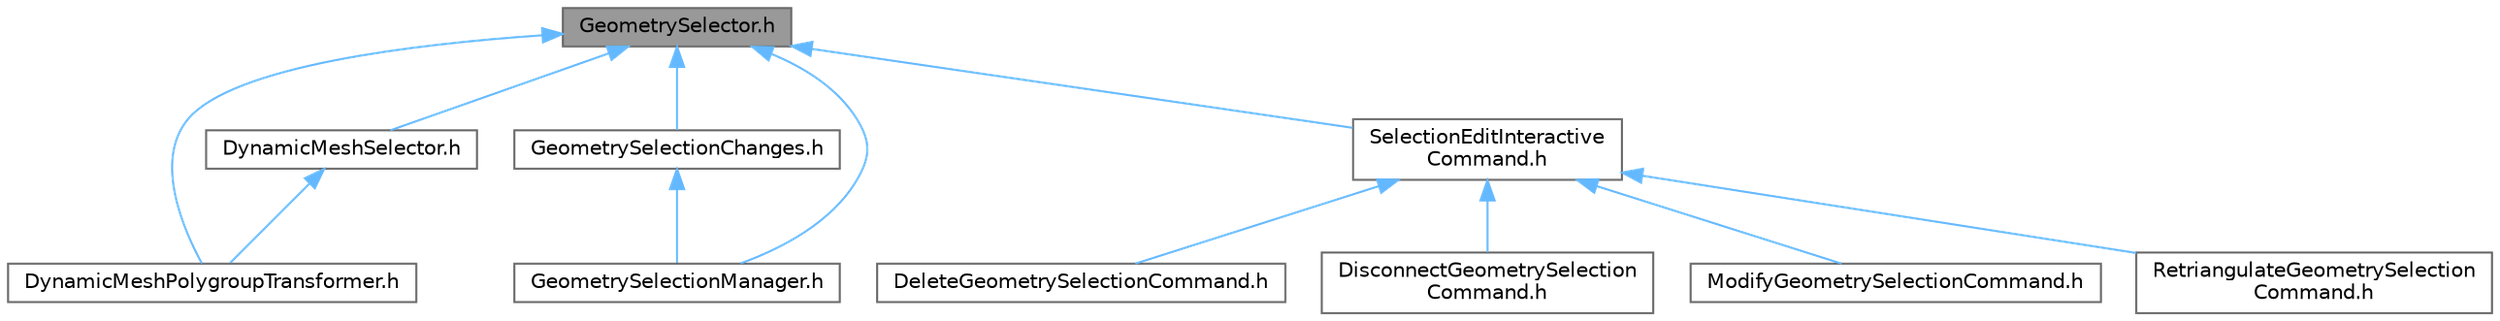 digraph "GeometrySelector.h"
{
 // INTERACTIVE_SVG=YES
 // LATEX_PDF_SIZE
  bgcolor="transparent";
  edge [fontname=Helvetica,fontsize=10,labelfontname=Helvetica,labelfontsize=10];
  node [fontname=Helvetica,fontsize=10,shape=box,height=0.2,width=0.4];
  Node1 [id="Node000001",label="GeometrySelector.h",height=0.2,width=0.4,color="gray40", fillcolor="grey60", style="filled", fontcolor="black",tooltip=" "];
  Node1 -> Node2 [id="edge1_Node000001_Node000002",dir="back",color="steelblue1",style="solid",tooltip=" "];
  Node2 [id="Node000002",label="DynamicMeshPolygroupTransformer.h",height=0.2,width=0.4,color="grey40", fillcolor="white", style="filled",URL="$dc/db2/DynamicMeshPolygroupTransformer_8h.html",tooltip=" "];
  Node1 -> Node3 [id="edge2_Node000001_Node000003",dir="back",color="steelblue1",style="solid",tooltip=" "];
  Node3 [id="Node000003",label="DynamicMeshSelector.h",height=0.2,width=0.4,color="grey40", fillcolor="white", style="filled",URL="$dc/d01/DynamicMeshSelector_8h.html",tooltip=" "];
  Node3 -> Node2 [id="edge3_Node000003_Node000002",dir="back",color="steelblue1",style="solid",tooltip=" "];
  Node1 -> Node4 [id="edge4_Node000001_Node000004",dir="back",color="steelblue1",style="solid",tooltip=" "];
  Node4 [id="Node000004",label="GeometrySelectionChanges.h",height=0.2,width=0.4,color="grey40", fillcolor="white", style="filled",URL="$d2/d21/GeometrySelectionChanges_8h.html",tooltip=" "];
  Node4 -> Node5 [id="edge5_Node000004_Node000005",dir="back",color="steelblue1",style="solid",tooltip=" "];
  Node5 [id="Node000005",label="GeometrySelectionManager.h",height=0.2,width=0.4,color="grey40", fillcolor="white", style="filled",URL="$d9/d43/GeometrySelectionManager_8h.html",tooltip=" "];
  Node1 -> Node5 [id="edge6_Node000001_Node000005",dir="back",color="steelblue1",style="solid",tooltip=" "];
  Node1 -> Node6 [id="edge7_Node000001_Node000006",dir="back",color="steelblue1",style="solid",tooltip=" "];
  Node6 [id="Node000006",label="SelectionEditInteractive\lCommand.h",height=0.2,width=0.4,color="grey40", fillcolor="white", style="filled",URL="$d8/db5/SelectionEditInteractiveCommand_8h.html",tooltip=" "];
  Node6 -> Node7 [id="edge8_Node000006_Node000007",dir="back",color="steelblue1",style="solid",tooltip=" "];
  Node7 [id="Node000007",label="DeleteGeometrySelectionCommand.h",height=0.2,width=0.4,color="grey40", fillcolor="white", style="filled",URL="$d2/db3/DeleteGeometrySelectionCommand_8h.html",tooltip=" "];
  Node6 -> Node8 [id="edge9_Node000006_Node000008",dir="back",color="steelblue1",style="solid",tooltip=" "];
  Node8 [id="Node000008",label="DisconnectGeometrySelection\lCommand.h",height=0.2,width=0.4,color="grey40", fillcolor="white", style="filled",URL="$df/d86/DisconnectGeometrySelectionCommand_8h.html",tooltip=" "];
  Node6 -> Node9 [id="edge10_Node000006_Node000009",dir="back",color="steelblue1",style="solid",tooltip=" "];
  Node9 [id="Node000009",label="ModifyGeometrySelectionCommand.h",height=0.2,width=0.4,color="grey40", fillcolor="white", style="filled",URL="$d2/dc3/ModifyGeometrySelectionCommand_8h.html",tooltip=" "];
  Node6 -> Node10 [id="edge11_Node000006_Node000010",dir="back",color="steelblue1",style="solid",tooltip=" "];
  Node10 [id="Node000010",label="RetriangulateGeometrySelection\lCommand.h",height=0.2,width=0.4,color="grey40", fillcolor="white", style="filled",URL="$de/d4b/RetriangulateGeometrySelectionCommand_8h.html",tooltip=" "];
}
